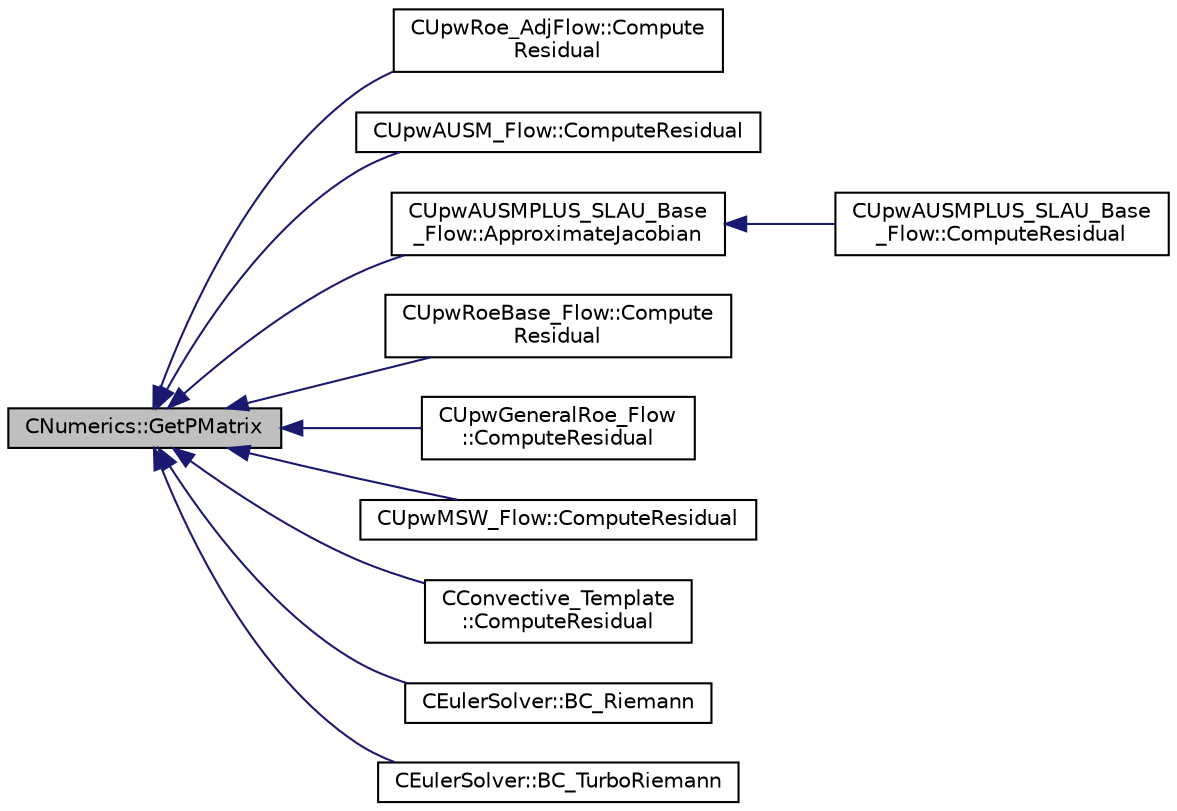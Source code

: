 digraph "CNumerics::GetPMatrix"
{
  edge [fontname="Helvetica",fontsize="10",labelfontname="Helvetica",labelfontsize="10"];
  node [fontname="Helvetica",fontsize="10",shape=record];
  rankdir="LR";
  Node270 [label="CNumerics::GetPMatrix",height=0.2,width=0.4,color="black", fillcolor="grey75", style="filled", fontcolor="black"];
  Node270 -> Node271 [dir="back",color="midnightblue",fontsize="10",style="solid",fontname="Helvetica"];
  Node271 [label="CUpwRoe_AdjFlow::Compute\lResidual",height=0.2,width=0.4,color="black", fillcolor="white", style="filled",URL="$class_c_upw_roe___adj_flow.html#aea2a7b2e88d273c5526f221cac0a3709",tooltip="Compute the adjoint Roe&#39;s flux between two nodes i and j. "];
  Node270 -> Node272 [dir="back",color="midnightblue",fontsize="10",style="solid",fontname="Helvetica"];
  Node272 [label="CUpwAUSM_Flow::ComputeResidual",height=0.2,width=0.4,color="black", fillcolor="white", style="filled",URL="$class_c_upw_a_u_s_m___flow.html#a9c1945f5d13295b5d887fb1ba3b553b4",tooltip="Compute the Roe&#39;s flux between two nodes i and j. "];
  Node270 -> Node273 [dir="back",color="midnightblue",fontsize="10",style="solid",fontname="Helvetica"];
  Node273 [label="CUpwAUSMPLUS_SLAU_Base\l_Flow::ApproximateJacobian",height=0.2,width=0.4,color="black", fillcolor="white", style="filled",URL="$class_c_upw_a_u_s_m_p_l_u_s___s_l_a_u___base___flow.html#aa7dc3470a927c6b9e31d8b6dcef00b96",tooltip="Compute the flux Jacobians of the Roe scheme to use as an approximation. "];
  Node273 -> Node274 [dir="back",color="midnightblue",fontsize="10",style="solid",fontname="Helvetica"];
  Node274 [label="CUpwAUSMPLUS_SLAU_Base\l_Flow::ComputeResidual",height=0.2,width=0.4,color="black", fillcolor="white", style="filled",URL="$class_c_upw_a_u_s_m_p_l_u_s___s_l_a_u___base___flow.html#a67066d02de15ea3fb19170543956a31c",tooltip="Compute the AUSM+ and SLAU family of schemes. "];
  Node270 -> Node275 [dir="back",color="midnightblue",fontsize="10",style="solid",fontname="Helvetica"];
  Node275 [label="CUpwRoeBase_Flow::Compute\lResidual",height=0.2,width=0.4,color="black", fillcolor="white", style="filled",URL="$class_c_upw_roe_base___flow.html#ac4fcfe9dea7d4e5fc2d12fd5bb261ad4",tooltip="Compute the flux from node i to node j, part common to most Roe schemes. "];
  Node270 -> Node276 [dir="back",color="midnightblue",fontsize="10",style="solid",fontname="Helvetica"];
  Node276 [label="CUpwGeneralRoe_Flow\l::ComputeResidual",height=0.2,width=0.4,color="black", fillcolor="white", style="filled",URL="$class_c_upw_general_roe___flow.html#ac7f91b1543d87015361d69539cfecfe9",tooltip="Compute the Roe&#39;s flux between two nodes i and j. "];
  Node270 -> Node277 [dir="back",color="midnightblue",fontsize="10",style="solid",fontname="Helvetica"];
  Node277 [label="CUpwMSW_Flow::ComputeResidual",height=0.2,width=0.4,color="black", fillcolor="white", style="filled",URL="$class_c_upw_m_s_w___flow.html#af6758f6d7bc4bd534904668b617c0f9e",tooltip="Compute the Roe&#39;s flux between two nodes i and j. "];
  Node270 -> Node278 [dir="back",color="midnightblue",fontsize="10",style="solid",fontname="Helvetica"];
  Node278 [label="CConvective_Template\l::ComputeResidual",height=0.2,width=0.4,color="black", fillcolor="white", style="filled",URL="$class_c_convective___template.html#af3b4a6e55cab59b0585989dbc9f71c5c",tooltip="Compute the Roe&#39;s flux between two nodes i and j. "];
  Node270 -> Node279 [dir="back",color="midnightblue",fontsize="10",style="solid",fontname="Helvetica"];
  Node279 [label="CEulerSolver::BC_Riemann",height=0.2,width=0.4,color="black", fillcolor="white", style="filled",URL="$class_c_euler_solver.html#a22c21d18fa626d489db9a387234bd9d0",tooltip="Impose the boundary condition using characteristic recostruction. "];
  Node270 -> Node280 [dir="back",color="midnightblue",fontsize="10",style="solid",fontname="Helvetica"];
  Node280 [label="CEulerSolver::BC_TurboRiemann",height=0.2,width=0.4,color="black", fillcolor="white", style="filled",URL="$class_c_euler_solver.html#a0066305803a18511fb89b8951f4e4866",tooltip="Impose the boundary condition using characteristic recostruction. "];
}
